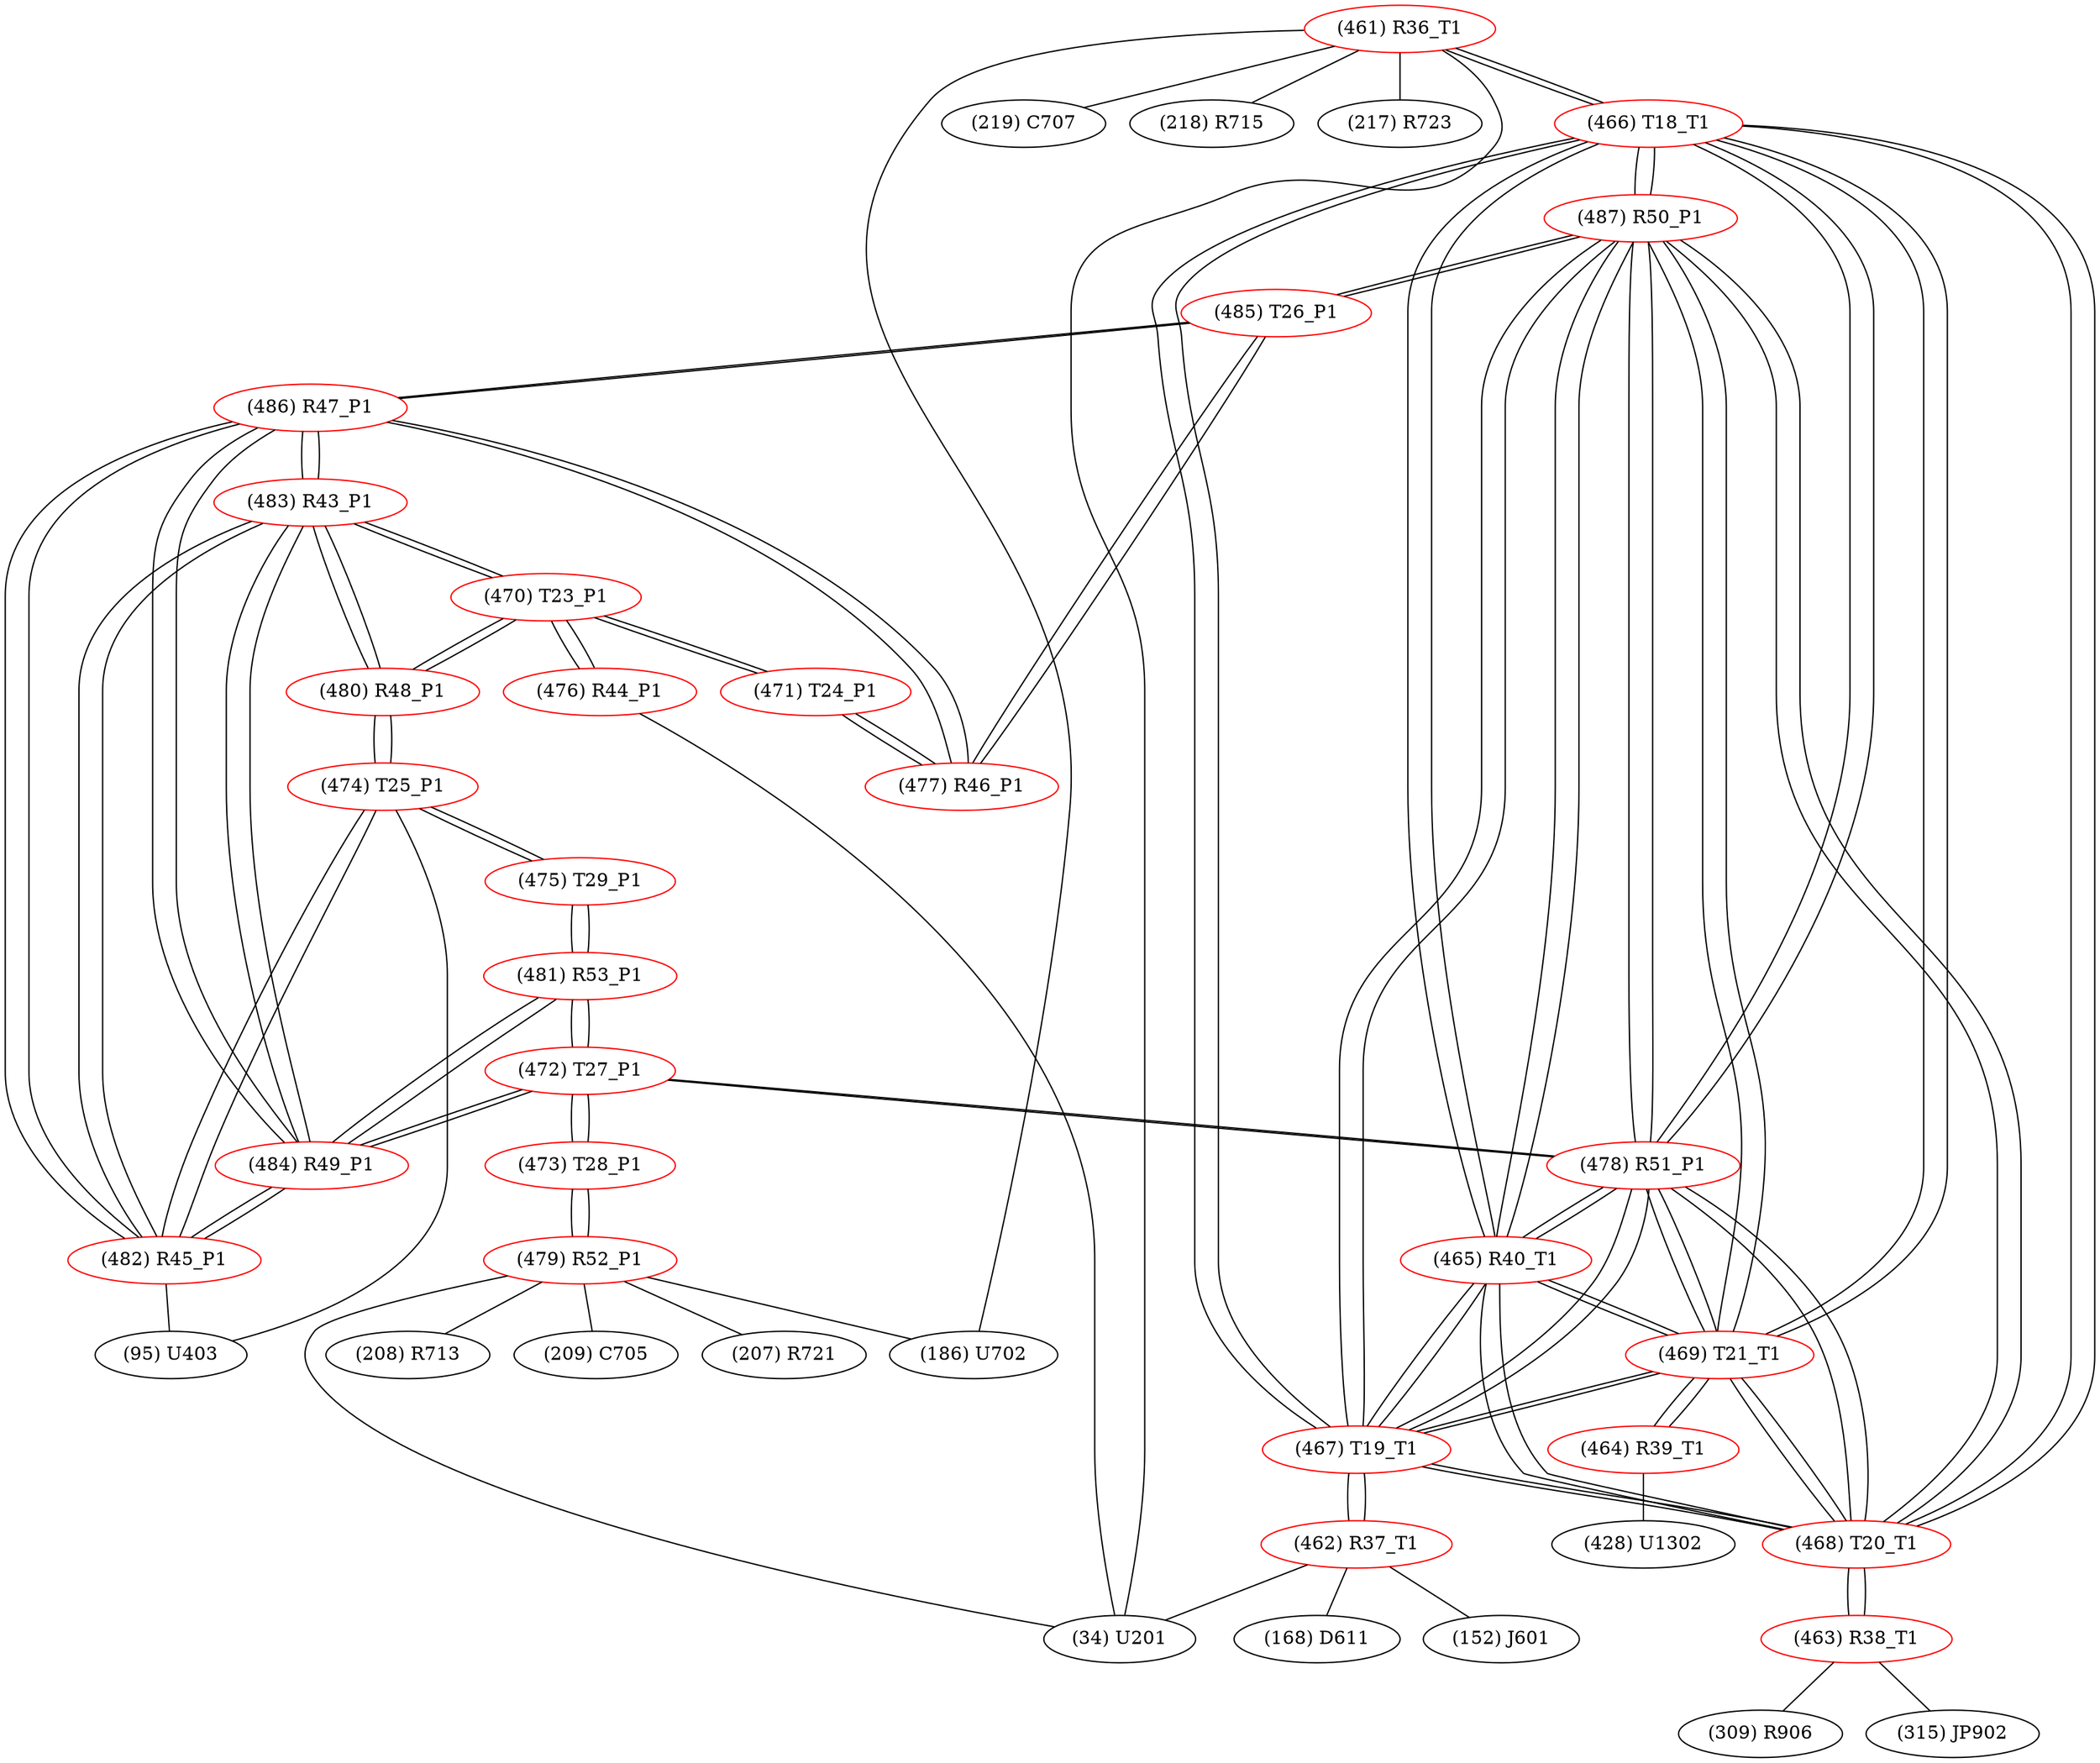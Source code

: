 graph {
	461 [label="(461) R36_T1" color=red]
	186 [label="(186) U702"]
	219 [label="(219) C707"]
	218 [label="(218) R715"]
	217 [label="(217) R723"]
	34 [label="(34) U201"]
	466 [label="(466) T18_T1"]
	462 [label="(462) R37_T1" color=red]
	34 [label="(34) U201"]
	168 [label="(168) D611"]
	152 [label="(152) J601"]
	467 [label="(467) T19_T1"]
	463 [label="(463) R38_T1" color=red]
	309 [label="(309) R906"]
	315 [label="(315) JP902"]
	468 [label="(468) T20_T1"]
	464 [label="(464) R39_T1" color=red]
	428 [label="(428) U1302"]
	469 [label="(469) T21_T1"]
	465 [label="(465) R40_T1" color=red]
	478 [label="(478) R51_P1"]
	487 [label="(487) R50_P1"]
	466 [label="(466) T18_T1"]
	469 [label="(469) T21_T1"]
	468 [label="(468) T20_T1"]
	467 [label="(467) T19_T1"]
	466 [label="(466) T18_T1" color=red]
	461 [label="(461) R36_T1"]
	478 [label="(478) R51_P1"]
	487 [label="(487) R50_P1"]
	469 [label="(469) T21_T1"]
	468 [label="(468) T20_T1"]
	467 [label="(467) T19_T1"]
	465 [label="(465) R40_T1"]
	467 [label="(467) T19_T1" color=red]
	462 [label="(462) R37_T1"]
	478 [label="(478) R51_P1"]
	487 [label="(487) R50_P1"]
	466 [label="(466) T18_T1"]
	469 [label="(469) T21_T1"]
	468 [label="(468) T20_T1"]
	465 [label="(465) R40_T1"]
	468 [label="(468) T20_T1" color=red]
	463 [label="(463) R38_T1"]
	478 [label="(478) R51_P1"]
	487 [label="(487) R50_P1"]
	466 [label="(466) T18_T1"]
	469 [label="(469) T21_T1"]
	467 [label="(467) T19_T1"]
	465 [label="(465) R40_T1"]
	469 [label="(469) T21_T1" color=red]
	464 [label="(464) R39_T1"]
	478 [label="(478) R51_P1"]
	487 [label="(487) R50_P1"]
	466 [label="(466) T18_T1"]
	468 [label="(468) T20_T1"]
	467 [label="(467) T19_T1"]
	465 [label="(465) R40_T1"]
	470 [label="(470) T23_P1" color=red]
	480 [label="(480) R48_P1"]
	483 [label="(483) R43_P1"]
	471 [label="(471) T24_P1"]
	476 [label="(476) R44_P1"]
	471 [label="(471) T24_P1" color=red]
	477 [label="(477) R46_P1"]
	470 [label="(470) T23_P1"]
	472 [label="(472) T27_P1" color=red]
	478 [label="(478) R51_P1"]
	473 [label="(473) T28_P1"]
	481 [label="(481) R53_P1"]
	484 [label="(484) R49_P1"]
	473 [label="(473) T28_P1" color=red]
	479 [label="(479) R52_P1"]
	472 [label="(472) T27_P1"]
	474 [label="(474) T25_P1" color=red]
	475 [label="(475) T29_P1"]
	480 [label="(480) R48_P1"]
	482 [label="(482) R45_P1"]
	95 [label="(95) U403"]
	475 [label="(475) T29_P1" color=red]
	474 [label="(474) T25_P1"]
	481 [label="(481) R53_P1"]
	476 [label="(476) R44_P1" color=red]
	34 [label="(34) U201"]
	470 [label="(470) T23_P1"]
	477 [label="(477) R46_P1" color=red]
	485 [label="(485) T26_P1"]
	486 [label="(486) R47_P1"]
	471 [label="(471) T24_P1"]
	478 [label="(478) R51_P1" color=red]
	472 [label="(472) T27_P1"]
	487 [label="(487) R50_P1"]
	466 [label="(466) T18_T1"]
	469 [label="(469) T21_T1"]
	468 [label="(468) T20_T1"]
	467 [label="(467) T19_T1"]
	465 [label="(465) R40_T1"]
	479 [label="(479) R52_P1" color=red]
	208 [label="(208) R713"]
	209 [label="(209) C705"]
	186 [label="(186) U702"]
	207 [label="(207) R721"]
	34 [label="(34) U201"]
	473 [label="(473) T28_P1"]
	480 [label="(480) R48_P1" color=red]
	474 [label="(474) T25_P1"]
	470 [label="(470) T23_P1"]
	483 [label="(483) R43_P1"]
	481 [label="(481) R53_P1" color=red]
	475 [label="(475) T29_P1"]
	472 [label="(472) T27_P1"]
	484 [label="(484) R49_P1"]
	482 [label="(482) R45_P1" color=red]
	486 [label="(486) R47_P1"]
	483 [label="(483) R43_P1"]
	484 [label="(484) R49_P1"]
	474 [label="(474) T25_P1"]
	95 [label="(95) U403"]
	483 [label="(483) R43_P1" color=red]
	480 [label="(480) R48_P1"]
	470 [label="(470) T23_P1"]
	486 [label="(486) R47_P1"]
	482 [label="(482) R45_P1"]
	484 [label="(484) R49_P1"]
	484 [label="(484) R49_P1" color=red]
	486 [label="(486) R47_P1"]
	482 [label="(482) R45_P1"]
	483 [label="(483) R43_P1"]
	472 [label="(472) T27_P1"]
	481 [label="(481) R53_P1"]
	485 [label="(485) T26_P1" color=red]
	487 [label="(487) R50_P1"]
	477 [label="(477) R46_P1"]
	486 [label="(486) R47_P1"]
	486 [label="(486) R47_P1" color=red]
	482 [label="(482) R45_P1"]
	483 [label="(483) R43_P1"]
	484 [label="(484) R49_P1"]
	485 [label="(485) T26_P1"]
	477 [label="(477) R46_P1"]
	487 [label="(487) R50_P1" color=red]
	485 [label="(485) T26_P1"]
	478 [label="(478) R51_P1"]
	466 [label="(466) T18_T1"]
	469 [label="(469) T21_T1"]
	468 [label="(468) T20_T1"]
	467 [label="(467) T19_T1"]
	465 [label="(465) R40_T1"]
	461 -- 186
	461 -- 219
	461 -- 218
	461 -- 217
	461 -- 34
	461 -- 466
	462 -- 34
	462 -- 168
	462 -- 152
	462 -- 467
	463 -- 309
	463 -- 315
	463 -- 468
	464 -- 428
	464 -- 469
	465 -- 478
	465 -- 487
	465 -- 466
	465 -- 469
	465 -- 468
	465 -- 467
	466 -- 461
	466 -- 478
	466 -- 487
	466 -- 469
	466 -- 468
	466 -- 467
	466 -- 465
	467 -- 462
	467 -- 478
	467 -- 487
	467 -- 466
	467 -- 469
	467 -- 468
	467 -- 465
	468 -- 463
	468 -- 478
	468 -- 487
	468 -- 466
	468 -- 469
	468 -- 467
	468 -- 465
	469 -- 464
	469 -- 478
	469 -- 487
	469 -- 466
	469 -- 468
	469 -- 467
	469 -- 465
	470 -- 480
	470 -- 483
	470 -- 471
	470 -- 476
	471 -- 477
	471 -- 470
	472 -- 478
	472 -- 473
	472 -- 481
	472 -- 484
	473 -- 479
	473 -- 472
	474 -- 475
	474 -- 480
	474 -- 482
	474 -- 95
	475 -- 474
	475 -- 481
	476 -- 34
	476 -- 470
	477 -- 485
	477 -- 486
	477 -- 471
	478 -- 472
	478 -- 487
	478 -- 466
	478 -- 469
	478 -- 468
	478 -- 467
	478 -- 465
	479 -- 208
	479 -- 209
	479 -- 186
	479 -- 207
	479 -- 34
	479 -- 473
	480 -- 474
	480 -- 470
	480 -- 483
	481 -- 475
	481 -- 472
	481 -- 484
	482 -- 486
	482 -- 483
	482 -- 484
	482 -- 474
	482 -- 95
	483 -- 480
	483 -- 470
	483 -- 486
	483 -- 482
	483 -- 484
	484 -- 486
	484 -- 482
	484 -- 483
	484 -- 472
	484 -- 481
	485 -- 487
	485 -- 477
	485 -- 486
	486 -- 482
	486 -- 483
	486 -- 484
	486 -- 485
	486 -- 477
	487 -- 485
	487 -- 478
	487 -- 466
	487 -- 469
	487 -- 468
	487 -- 467
	487 -- 465
}